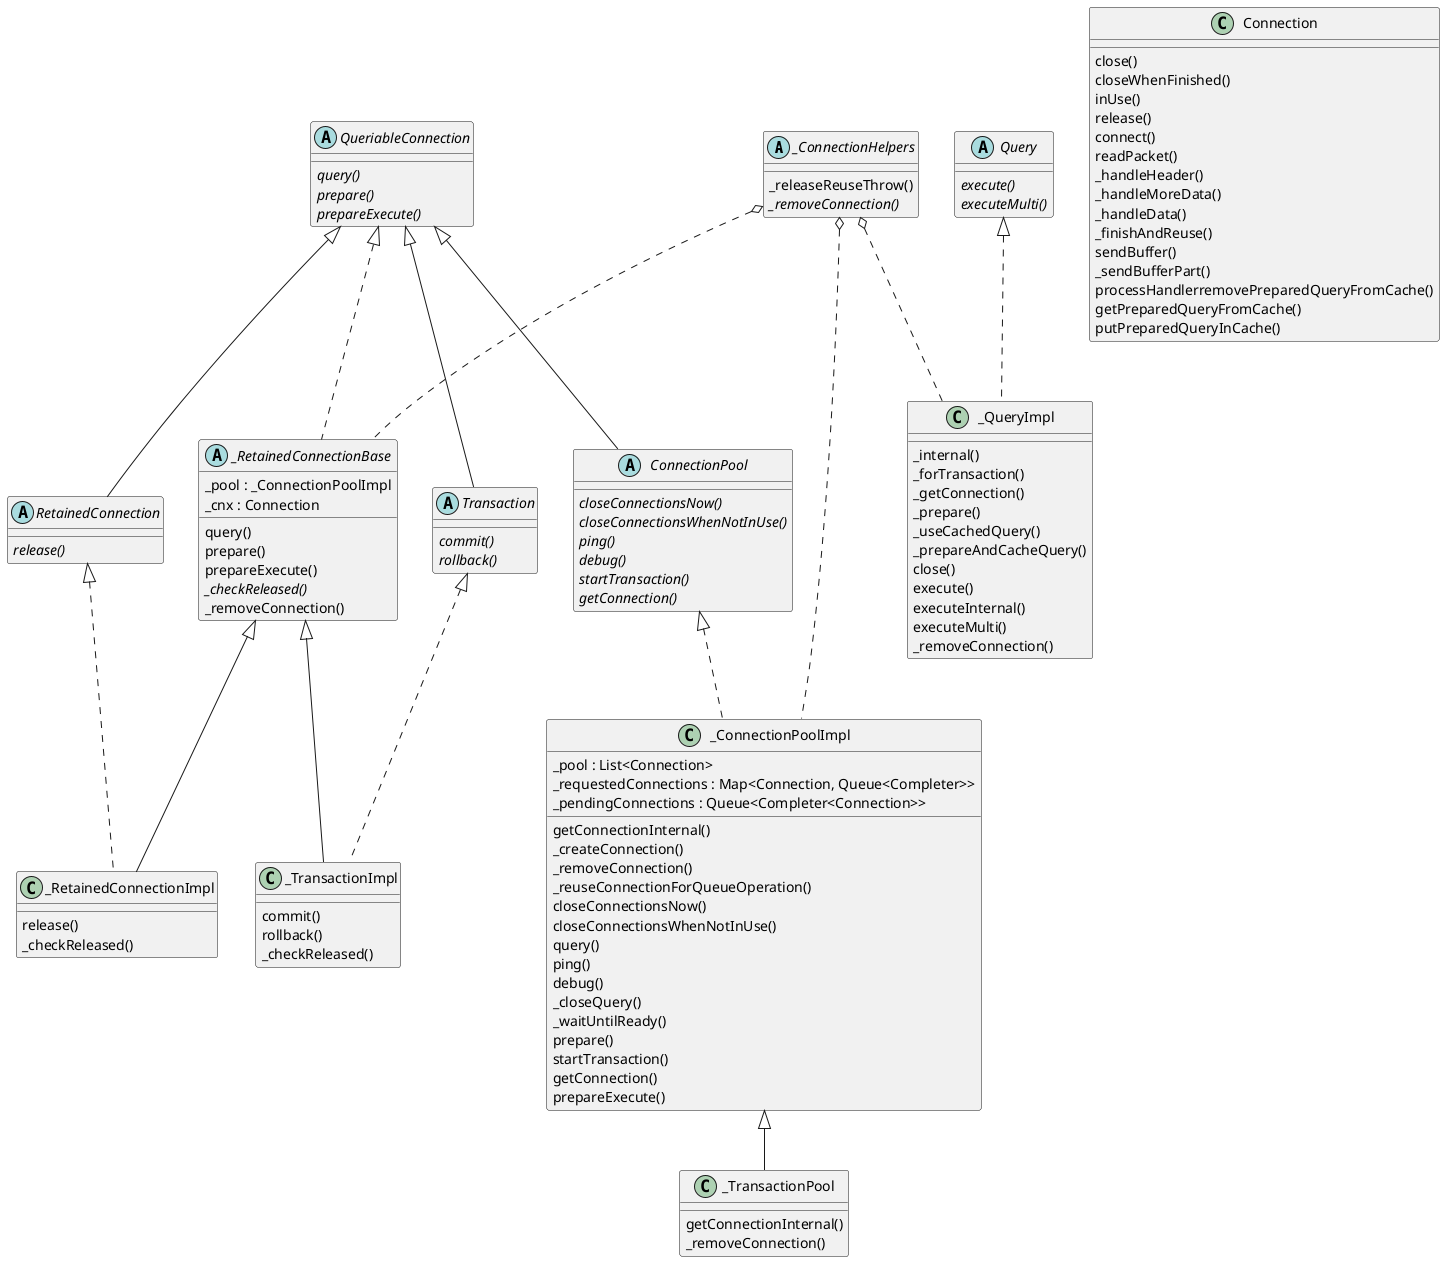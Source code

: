 @startuml
/'
<|-- extends
<|.. implements
o-- mixin
'/

abstract class _ConnectionHelpers {
  _releaseReuseThrow()
  {abstract} _removeConnection()
}
abstract class QueriableConnection {
  {abstract} query()
  {abstract} prepare()
  {abstract} prepareExecute()
}
abstract class RetainedConnection {
  {abstract} release()
}
abstract class _RetainedConnectionBase {
  _pool : _ConnectionPoolImpl
  _cnx : Connection
  query()
  prepare()
  prepareExecute()
  {abstract} _checkReleased()
  _removeConnection()
}
abstract class Transaction {
  {abstract} commit()
  {abstract} rollback()
}
abstract class ConnectionPool {
  {abstract} closeConnectionsNow()
  {abstract} closeConnectionsWhenNotInUse()
  {abstract} ping()
  {abstract} debug()
  {abstract} startTransaction()
  {abstract} getConnection()
}
abstract class Query {
  {abstract} execute()
  {abstract} executeMulti()
}
class Connection {
  close()
  closeWhenFinished()
  inUse()
  release()
  connect()
  readPacket()
  _handleHeader()
  _handleMoreData()
  _handleData()
  _finishAndReuse()
  sendBuffer()
  _sendBufferPart()
  processHandlerremovePreparedQueryFromCache()
  getPreparedQueryFromCache()
  putPreparedQueryInCache()
}
class _RetainedConnectionImpl {
  release()
  _checkReleased()
}
class _TransactionImpl {
  commit()
  rollback()
  _checkReleased()
}
class _TransactionPool {
  getConnectionInternal()
  _removeConnection()
}
class _ConnectionPoolImpl {
  _pool : List<Connection>
  _requestedConnections : Map<Connection, Queue<Completer>>
  _pendingConnections : Queue<Completer<Connection>>

  getConnectionInternal()
  _createConnection()
  _removeConnection()
  _reuseConnectionForQueueOperation()
  closeConnectionsNow()
  closeConnectionsWhenNotInUse()
  query()
  ping()
  debug()
  _closeQuery()
  _waitUntilReady()
  prepare()
  startTransaction()
  getConnection()
  prepareExecute()
}
class _QueryImpl {
  _internal()
  _forTransaction()
  _getConnection()
  _prepare()
  _useCachedQuery()
  _prepareAndCacheQuery()
  close()
  execute()
  executeInternal()
  executeMulti()
  _removeConnection()
}

_ConnectionHelpers o.. _RetainedConnectionBase
_ConnectionHelpers o.. _QueryImpl
_ConnectionHelpers o.. _ConnectionPoolImpl
Query <|.. _QueryImpl
ConnectionPool <|.. _ConnectionPoolImpl
QueriableConnection <|-- Transaction
QueriableConnection <|-- ConnectionPool
QueriableConnection <|-- RetainedConnection
QueriableConnection <|.. _RetainedConnectionBase
RetainedConnection <|.. _RetainedConnectionImpl
_RetainedConnectionBase <|-- _RetainedConnectionImpl
Transaction <|.. _TransactionImpl
_RetainedConnectionBase <|-- _TransactionImpl
_ConnectionPoolImpl <|-- _TransactionPool

@enduml

